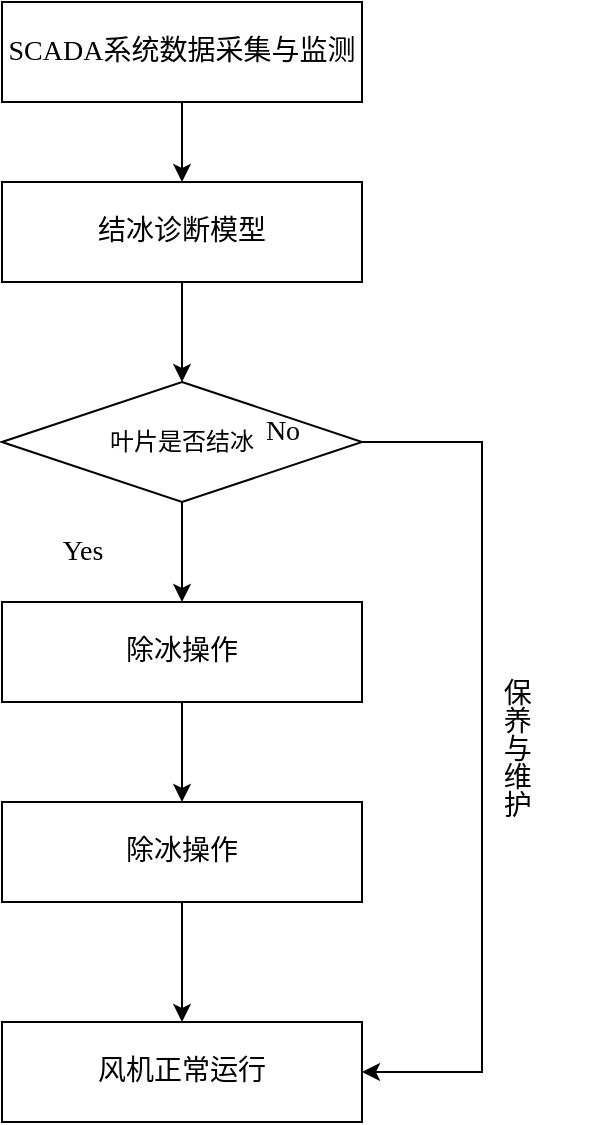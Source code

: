 <mxfile version="24.8.6">
  <diagram name="第 1 页" id="nFsAOjWybpd1lJpETCGC">
    <mxGraphModel dx="1221" dy="668" grid="1" gridSize="10" guides="1" tooltips="1" connect="1" arrows="1" fold="1" page="1" pageScale="1" pageWidth="827" pageHeight="1169" math="0" shadow="0">
      <root>
        <mxCell id="0" />
        <mxCell id="1" parent="0" />
        <mxCell id="9mX1B9m7YYr3MZhmCGJs-9" style="edgeStyle=orthogonalEdgeStyle;rounded=0;orthogonalLoop=1;jettySize=auto;html=1;entryX=0.5;entryY=0;entryDx=0;entryDy=0;" edge="1" parent="1" source="9mX1B9m7YYr3MZhmCGJs-1" target="9mX1B9m7YYr3MZhmCGJs-2">
          <mxGeometry relative="1" as="geometry" />
        </mxCell>
        <mxCell id="9mX1B9m7YYr3MZhmCGJs-1" value="&lt;font face=&quot;SimSun&quot; style=&quot;font-size: 14px;&quot;&gt;SCADA系统数据采集与监测&lt;/font&gt;" style="rounded=0;whiteSpace=wrap;html=1;" vertex="1" parent="1">
          <mxGeometry x="320" y="240" width="180" height="50" as="geometry" />
        </mxCell>
        <mxCell id="9mX1B9m7YYr3MZhmCGJs-10" style="edgeStyle=orthogonalEdgeStyle;rounded=0;orthogonalLoop=1;jettySize=auto;html=1;entryX=0.5;entryY=0;entryDx=0;entryDy=0;" edge="1" parent="1" source="9mX1B9m7YYr3MZhmCGJs-2" target="9mX1B9m7YYr3MZhmCGJs-3">
          <mxGeometry relative="1" as="geometry" />
        </mxCell>
        <mxCell id="9mX1B9m7YYr3MZhmCGJs-2" value="&lt;font face=&quot;SimSun&quot; style=&quot;font-size: 14px;&quot;&gt;结冰诊断模型&lt;/font&gt;" style="rounded=0;whiteSpace=wrap;html=1;" vertex="1" parent="1">
          <mxGeometry x="320" y="330" width="180" height="50" as="geometry" />
        </mxCell>
        <mxCell id="9mX1B9m7YYr3MZhmCGJs-7" style="edgeStyle=orthogonalEdgeStyle;rounded=0;orthogonalLoop=1;jettySize=auto;html=1;entryX=0.5;entryY=0;entryDx=0;entryDy=0;" edge="1" parent="1" source="9mX1B9m7YYr3MZhmCGJs-3" target="9mX1B9m7YYr3MZhmCGJs-4">
          <mxGeometry relative="1" as="geometry" />
        </mxCell>
        <mxCell id="9mX1B9m7YYr3MZhmCGJs-8" style="edgeStyle=elbowEdgeStyle;rounded=0;orthogonalLoop=1;jettySize=auto;html=1;exitX=1;exitY=0.5;exitDx=0;exitDy=0;" edge="1" parent="1" source="9mX1B9m7YYr3MZhmCGJs-3" target="9mX1B9m7YYr3MZhmCGJs-6">
          <mxGeometry relative="1" as="geometry">
            <mxPoint x="450" y="470" as="sourcePoint" />
            <mxPoint x="660" y="800" as="targetPoint" />
            <Array as="points">
              <mxPoint x="560" y="630" />
            </Array>
          </mxGeometry>
        </mxCell>
        <mxCell id="9mX1B9m7YYr3MZhmCGJs-3" value="&lt;font face=&quot;SimSun&quot;&gt;叶片是否结冰&lt;/font&gt;" style="rhombus;whiteSpace=wrap;html=1;" vertex="1" parent="1">
          <mxGeometry x="320" y="430" width="180" height="60" as="geometry" />
        </mxCell>
        <mxCell id="9mX1B9m7YYr3MZhmCGJs-11" style="edgeStyle=orthogonalEdgeStyle;rounded=0;orthogonalLoop=1;jettySize=auto;html=1;entryX=0.5;entryY=0;entryDx=0;entryDy=0;" edge="1" parent="1" source="9mX1B9m7YYr3MZhmCGJs-4" target="9mX1B9m7YYr3MZhmCGJs-5">
          <mxGeometry relative="1" as="geometry" />
        </mxCell>
        <mxCell id="9mX1B9m7YYr3MZhmCGJs-4" value="&lt;font style=&quot;font-size: 14px;&quot; face=&quot;SimSun&quot;&gt;除冰操作&lt;/font&gt;" style="rounded=0;whiteSpace=wrap;html=1;" vertex="1" parent="1">
          <mxGeometry x="320" y="540" width="180" height="50" as="geometry" />
        </mxCell>
        <mxCell id="9mX1B9m7YYr3MZhmCGJs-12" style="edgeStyle=orthogonalEdgeStyle;rounded=0;orthogonalLoop=1;jettySize=auto;html=1;entryX=0.5;entryY=0;entryDx=0;entryDy=0;" edge="1" parent="1" source="9mX1B9m7YYr3MZhmCGJs-5" target="9mX1B9m7YYr3MZhmCGJs-6">
          <mxGeometry relative="1" as="geometry" />
        </mxCell>
        <mxCell id="9mX1B9m7YYr3MZhmCGJs-5" value="&lt;font style=&quot;font-size: 14px;&quot; face=&quot;SimSun&quot;&gt;除冰操作&lt;/font&gt;" style="rounded=0;whiteSpace=wrap;html=1;" vertex="1" parent="1">
          <mxGeometry x="320" y="640" width="180" height="50" as="geometry" />
        </mxCell>
        <mxCell id="9mX1B9m7YYr3MZhmCGJs-6" value="&lt;font style=&quot;font-size: 14px;&quot; face=&quot;SimSun&quot;&gt;风机正常运行&lt;/font&gt;" style="rounded=0;whiteSpace=wrap;html=1;" vertex="1" parent="1">
          <mxGeometry x="320" y="750" width="180" height="50" as="geometry" />
        </mxCell>
        <mxCell id="9mX1B9m7YYr3MZhmCGJs-13" value="&lt;font style=&quot;font-size: 14px;&quot;&gt;Yes&lt;/font&gt;" style="text;html=1;align=center;verticalAlign=middle;resizable=0;points=[];autosize=1;strokeColor=none;fillColor=none;fontFamily=Times New Roman;" vertex="1" parent="1">
          <mxGeometry x="340" y="500" width="40" height="30" as="geometry" />
        </mxCell>
        <mxCell id="9mX1B9m7YYr3MZhmCGJs-14" value="&lt;font style=&quot;font-size: 14px;&quot;&gt;No&lt;/font&gt;" style="text;html=1;align=center;verticalAlign=middle;resizable=0;points=[];autosize=1;strokeColor=none;fillColor=none;fontFamily=Times New Roman;" vertex="1" parent="1">
          <mxGeometry x="440" y="440" width="40" height="30" as="geometry" />
        </mxCell>
        <mxCell id="9mX1B9m7YYr3MZhmCGJs-15" value="&lt;font style=&quot;font-size: 14px;&quot; face=&quot;SimSun&quot;&gt;保养与维护&lt;/font&gt;" style="text;html=1;align=center;verticalAlign=middle;resizable=0;points=[];autosize=1;strokeColor=none;fillColor=none;textDirection=vertical-lr;" vertex="1" parent="1">
          <mxGeometry x="530" y="610" width="90" height="30" as="geometry" />
        </mxCell>
      </root>
    </mxGraphModel>
  </diagram>
</mxfile>
